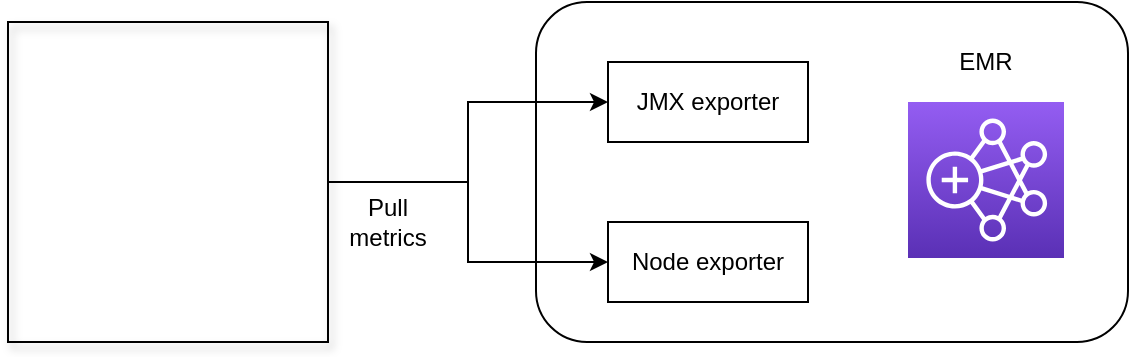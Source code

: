 <mxfile version="14.2.4" type="device"><diagram id="w-AyiFIX3gg7iRKI0kxu" name="Page-2"><mxGraphModel dx="975" dy="717" grid="1" gridSize="10" guides="1" tooltips="1" connect="1" arrows="1" fold="1" page="1" pageScale="1" pageWidth="827" pageHeight="1169" math="0" shadow="0"><root><mxCell id="kHl8c4yhje5xP7_1WO4z-0"/><mxCell id="kHl8c4yhje5xP7_1WO4z-1" parent="kHl8c4yhje5xP7_1WO4z-0"/><mxCell id="kHl8c4yhje5xP7_1WO4z-10" value="" style="shape=image;verticalLabelPosition=bottom;labelBackgroundColor=#ffffff;verticalAlign=top;aspect=fixed;imageAspect=0;image=https://miro.medium.com/max/480/1*zGr57sh6Wk0KWjHGVza6Ww.png;shadow=1;imageBorder=#000000;" vertex="1" parent="kHl8c4yhje5xP7_1WO4z-1"><mxGeometry x="150" y="220" width="160" height="160" as="geometry"/></mxCell><mxCell id="kHl8c4yhje5xP7_1WO4z-8" value="" style="rounded=1;whiteSpace=wrap;html=1;" vertex="1" parent="kHl8c4yhje5xP7_1WO4z-1"><mxGeometry x="414" y="210" width="296" height="170" as="geometry"/></mxCell><mxCell id="kHl8c4yhje5xP7_1WO4z-2" value="" style="points=[[0,0,0],[0.25,0,0],[0.5,0,0],[0.75,0,0],[1,0,0],[0,1,0],[0.25,1,0],[0.5,1,0],[0.75,1,0],[1,1,0],[0,0.25,0],[0,0.5,0],[0,0.75,0],[1,0.25,0],[1,0.5,0],[1,0.75,0]];outlineConnect=0;fontColor=#232F3E;gradientColor=#945DF2;gradientDirection=north;fillColor=#5A30B5;strokeColor=#ffffff;dashed=0;verticalLabelPosition=bottom;verticalAlign=top;align=center;html=1;fontSize=12;fontStyle=0;aspect=fixed;shape=mxgraph.aws4.resourceIcon;resIcon=mxgraph.aws4.emr;" vertex="1" parent="kHl8c4yhje5xP7_1WO4z-1"><mxGeometry x="600" y="260" width="78" height="78" as="geometry"/></mxCell><mxCell id="kHl8c4yhje5xP7_1WO4z-4" value="JMX exporter" style="rounded=0;whiteSpace=wrap;html=1;" vertex="1" parent="kHl8c4yhje5xP7_1WO4z-1"><mxGeometry x="450" y="240" width="100" height="40" as="geometry"/></mxCell><mxCell id="kHl8c4yhje5xP7_1WO4z-6" value="Node exporter" style="rounded=0;whiteSpace=wrap;html=1;" vertex="1" parent="kHl8c4yhje5xP7_1WO4z-1"><mxGeometry x="450" y="320" width="100" height="40" as="geometry"/></mxCell><mxCell id="kHl8c4yhje5xP7_1WO4z-15" style="edgeStyle=orthogonalEdgeStyle;rounded=0;orthogonalLoop=1;jettySize=auto;html=1;entryX=0;entryY=0.5;entryDx=0;entryDy=0;" edge="1" parent="kHl8c4yhje5xP7_1WO4z-1" source="kHl8c4yhje5xP7_1WO4z-10" target="kHl8c4yhje5xP7_1WO4z-4"><mxGeometry relative="1" as="geometry"><mxPoint x="320" y="285" as="targetPoint"/></mxGeometry></mxCell><mxCell id="kHl8c4yhje5xP7_1WO4z-16" style="edgeStyle=orthogonalEdgeStyle;rounded=0;orthogonalLoop=1;jettySize=auto;html=1;entryX=0;entryY=0.5;entryDx=0;entryDy=0;" edge="1" parent="kHl8c4yhje5xP7_1WO4z-1" source="kHl8c4yhje5xP7_1WO4z-10" target="kHl8c4yhje5xP7_1WO4z-6"><mxGeometry relative="1" as="geometry"><Array as="points"><mxPoint x="380" y="300"/><mxPoint x="380" y="340"/></Array></mxGeometry></mxCell><mxCell id="kHl8c4yhje5xP7_1WO4z-18" value="Pull&lt;br&gt;metrics" style="text;html=1;strokeColor=none;fillColor=none;align=center;verticalAlign=middle;whiteSpace=wrap;rounded=0;shadow=1;" vertex="1" parent="kHl8c4yhje5xP7_1WO4z-1"><mxGeometry x="320" y="310" width="40" height="20" as="geometry"/></mxCell><mxCell id="IczFhOobH45C-h4p1MDR-0" value="EMR" style="text;html=1;strokeColor=none;fillColor=none;align=center;verticalAlign=middle;whiteSpace=wrap;rounded=0;shadow=1;" vertex="1" parent="kHl8c4yhje5xP7_1WO4z-1"><mxGeometry x="619" y="230" width="40" height="20" as="geometry"/></mxCell></root></mxGraphModel></diagram></mxfile>